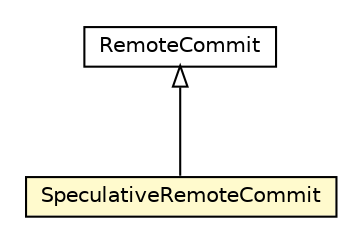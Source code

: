 #!/usr/local/bin/dot
#
# Class diagram 
# Generated by UMLGraph version 5.1 (http://www.umlgraph.org/)
#

digraph G {
	edge [fontname="Helvetica",fontsize=10,labelfontname="Helvetica",labelfontsize=10];
	node [fontname="Helvetica",fontsize=10,shape=plaintext];
	nodesep=0.25;
	ranksep=0.5;
	// pt.ist.fenixframework.backend.jvstm.cluster.RemoteCommit
	c110689 [label=<<table title="pt.ist.fenixframework.backend.jvstm.cluster.RemoteCommit" border="0" cellborder="1" cellspacing="0" cellpadding="2" port="p" href="./RemoteCommit.html">
		<tr><td><table border="0" cellspacing="0" cellpadding="1">
<tr><td align="center" balign="center"> RemoteCommit </td></tr>
		</table></td></tr>
		</table>>, fontname="Helvetica", fontcolor="black", fontsize=10.0];
	// pt.ist.fenixframework.backend.jvstm.cluster.RemoteCommit.SpeculativeRemoteCommit
	c110690 [label=<<table title="pt.ist.fenixframework.backend.jvstm.cluster.RemoteCommit.SpeculativeRemoteCommit" border="0" cellborder="1" cellspacing="0" cellpadding="2" port="p" bgcolor="lemonChiffon" href="./RemoteCommit.SpeculativeRemoteCommit.html">
		<tr><td><table border="0" cellspacing="0" cellpadding="1">
<tr><td align="center" balign="center"> SpeculativeRemoteCommit </td></tr>
		</table></td></tr>
		</table>>, fontname="Helvetica", fontcolor="black", fontsize=10.0];
	//pt.ist.fenixframework.backend.jvstm.cluster.RemoteCommit.SpeculativeRemoteCommit extends pt.ist.fenixframework.backend.jvstm.cluster.RemoteCommit
	c110689:p -> c110690:p [dir=back,arrowtail=empty];
}

